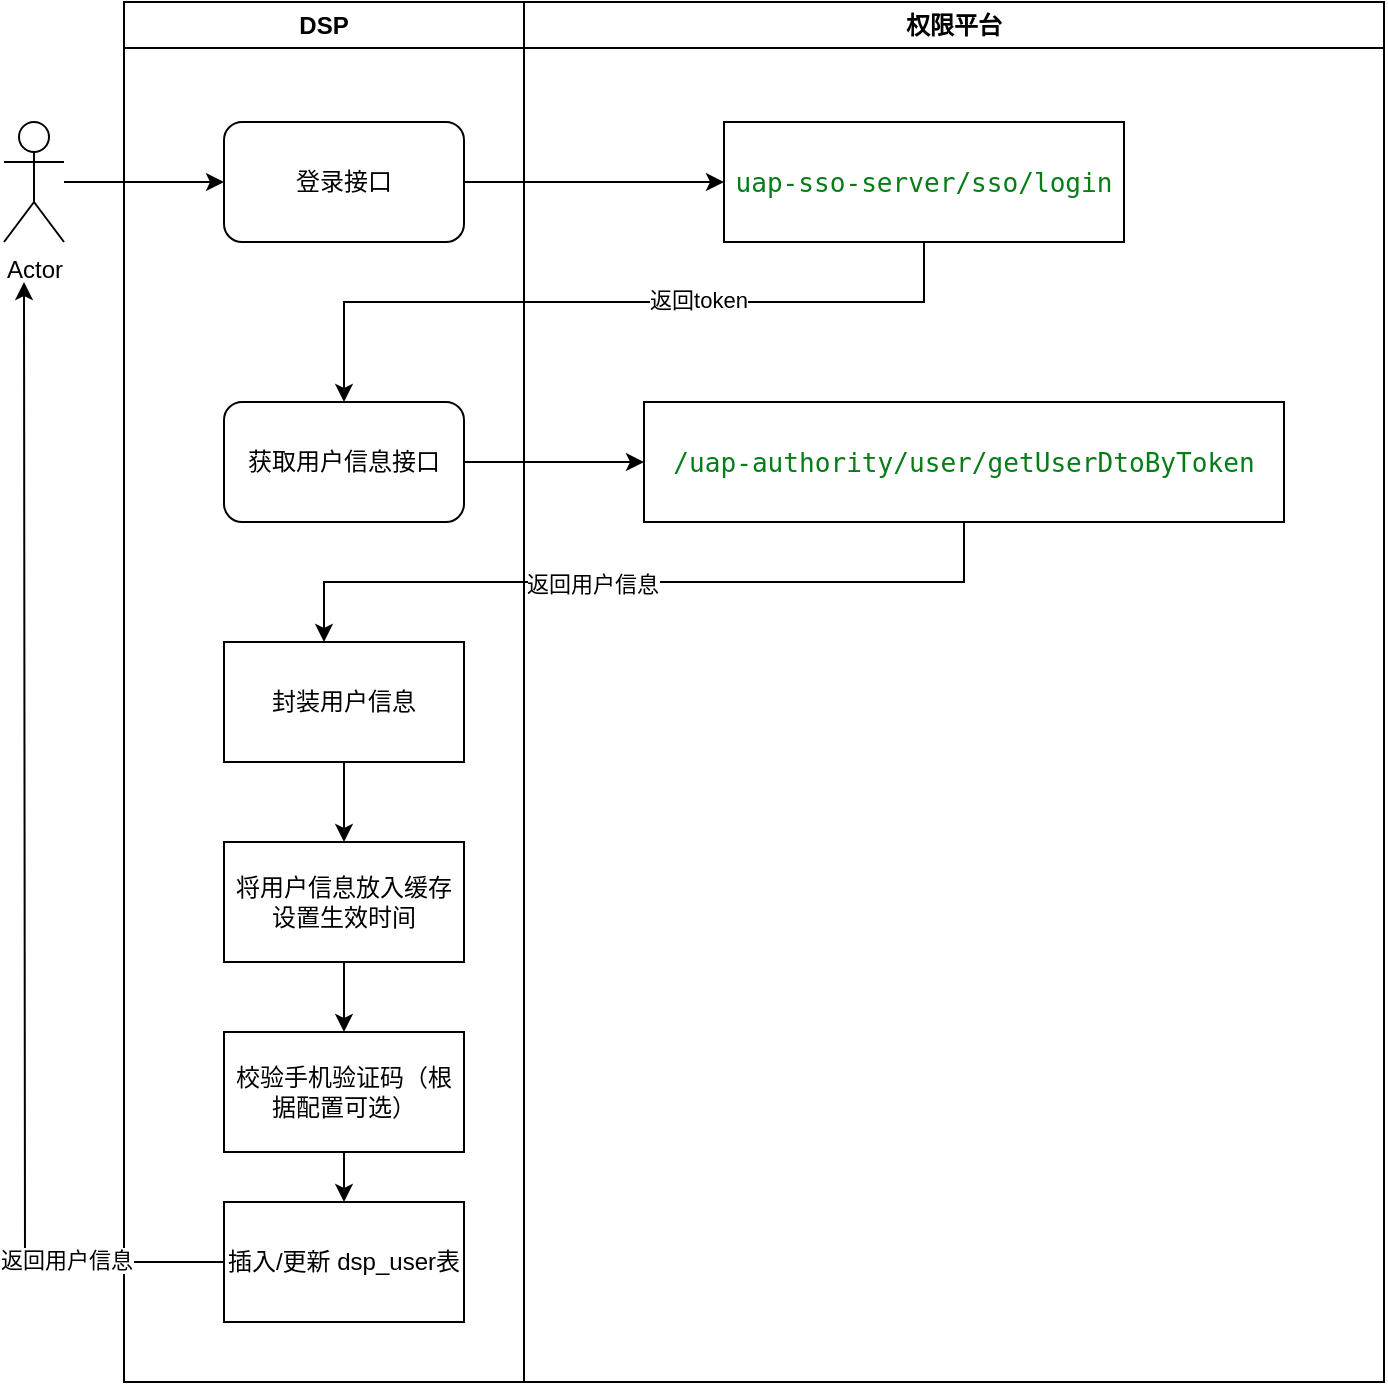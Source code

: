 <mxfile version="20.6.0" type="github">
  <diagram id="JfYCgoOGVKIxVz9SwOrB" name="第 1 页">
    <mxGraphModel dx="893" dy="532" grid="1" gridSize="10" guides="1" tooltips="1" connect="1" arrows="1" fold="1" page="1" pageScale="1" pageWidth="827" pageHeight="1169" math="0" shadow="0">
      <root>
        <mxCell id="0" />
        <mxCell id="1" parent="0" />
        <mxCell id="YLJKAPUCcBRLomqs5bSp-10" value="" style="edgeStyle=orthogonalEdgeStyle;rounded=0;orthogonalLoop=1;jettySize=auto;html=1;" edge="1" parent="1" source="YLJKAPUCcBRLomqs5bSp-2" target="YLJKAPUCcBRLomqs5bSp-8">
          <mxGeometry relative="1" as="geometry" />
        </mxCell>
        <mxCell id="YLJKAPUCcBRLomqs5bSp-2" value="Actor" style="shape=umlActor;verticalLabelPosition=bottom;verticalAlign=top;html=1;outlineConnect=0;" vertex="1" parent="1">
          <mxGeometry x="20" y="130" width="30" height="60" as="geometry" />
        </mxCell>
        <mxCell id="YLJKAPUCcBRLomqs5bSp-4" value="权限平台" style="swimlane;whiteSpace=wrap;html=1;" vertex="1" parent="1">
          <mxGeometry x="280" y="70" width="430" height="690" as="geometry" />
        </mxCell>
        <mxCell id="YLJKAPUCcBRLomqs5bSp-1" value="&lt;span style=&quot;color: rgb(6, 125, 23); background-color: rgb(255, 255, 255); font-family: &amp;quot;JetBrains Mono&amp;quot;, monospace; font-size: 9.8pt;&quot;&gt;uap-sso-server/sso/login&lt;/span&gt;" style="rounded=0;whiteSpace=wrap;html=1;" vertex="1" parent="YLJKAPUCcBRLomqs5bSp-4">
          <mxGeometry x="100" y="60" width="200" height="60" as="geometry" />
        </mxCell>
        <mxCell id="YLJKAPUCcBRLomqs5bSp-19" value="&lt;pre style=&quot;background-color:#ffffff;color:#080808;font-family:&#39;JetBrains Mono&#39;,monospace;font-size:9.8pt;&quot;&gt;&lt;span style=&quot;color:#067d17;&quot;&gt;/uap-authority/user/getUserDtoByToken&lt;/span&gt;&lt;/pre&gt;" style="rounded=0;whiteSpace=wrap;html=1;" vertex="1" parent="YLJKAPUCcBRLomqs5bSp-4">
          <mxGeometry x="60" y="200" width="320" height="60" as="geometry" />
        </mxCell>
        <mxCell id="YLJKAPUCcBRLomqs5bSp-5" value="DSP" style="swimlane;whiteSpace=wrap;html=1;" vertex="1" parent="1">
          <mxGeometry x="80" y="70" width="200" height="690" as="geometry" />
        </mxCell>
        <mxCell id="YLJKAPUCcBRLomqs5bSp-8" value="登录接口" style="rounded=1;whiteSpace=wrap;html=1;" vertex="1" parent="YLJKAPUCcBRLomqs5bSp-5">
          <mxGeometry x="50" y="60" width="120" height="60" as="geometry" />
        </mxCell>
        <mxCell id="YLJKAPUCcBRLomqs5bSp-15" value="获取用户信息接口" style="rounded=1;whiteSpace=wrap;html=1;" vertex="1" parent="YLJKAPUCcBRLomqs5bSp-5">
          <mxGeometry x="50" y="200" width="120" height="60" as="geometry" />
        </mxCell>
        <mxCell id="YLJKAPUCcBRLomqs5bSp-24" value="" style="edgeStyle=orthogonalEdgeStyle;rounded=0;orthogonalLoop=1;jettySize=auto;html=1;" edge="1" parent="YLJKAPUCcBRLomqs5bSp-5" source="YLJKAPUCcBRLomqs5bSp-20" target="YLJKAPUCcBRLomqs5bSp-23">
          <mxGeometry relative="1" as="geometry" />
        </mxCell>
        <mxCell id="YLJKAPUCcBRLomqs5bSp-20" value="封装用户信息" style="whiteSpace=wrap;html=1;rounded=0;" vertex="1" parent="YLJKAPUCcBRLomqs5bSp-5">
          <mxGeometry x="50" y="320" width="120" height="60" as="geometry" />
        </mxCell>
        <mxCell id="YLJKAPUCcBRLomqs5bSp-28" value="" style="edgeStyle=orthogonalEdgeStyle;rounded=0;orthogonalLoop=1;jettySize=auto;html=1;" edge="1" parent="YLJKAPUCcBRLomqs5bSp-5" source="YLJKAPUCcBRLomqs5bSp-23" target="YLJKAPUCcBRLomqs5bSp-27">
          <mxGeometry relative="1" as="geometry" />
        </mxCell>
        <mxCell id="YLJKAPUCcBRLomqs5bSp-23" value="将用户信息放入缓存设置生效时间" style="whiteSpace=wrap;html=1;rounded=0;" vertex="1" parent="YLJKAPUCcBRLomqs5bSp-5">
          <mxGeometry x="50" y="420" width="120" height="60" as="geometry" />
        </mxCell>
        <mxCell id="YLJKAPUCcBRLomqs5bSp-30" value="" style="edgeStyle=orthogonalEdgeStyle;rounded=0;orthogonalLoop=1;jettySize=auto;html=1;" edge="1" parent="YLJKAPUCcBRLomqs5bSp-5" source="YLJKAPUCcBRLomqs5bSp-27" target="YLJKAPUCcBRLomqs5bSp-29">
          <mxGeometry relative="1" as="geometry" />
        </mxCell>
        <mxCell id="YLJKAPUCcBRLomqs5bSp-27" value="校验手机验证码（根据配置可选）" style="whiteSpace=wrap;html=1;rounded=0;" vertex="1" parent="YLJKAPUCcBRLomqs5bSp-5">
          <mxGeometry x="50" y="515" width="120" height="60" as="geometry" />
        </mxCell>
        <mxCell id="YLJKAPUCcBRLomqs5bSp-29" value="插入/更新 dsp_user表" style="whiteSpace=wrap;html=1;rounded=0;" vertex="1" parent="YLJKAPUCcBRLomqs5bSp-5">
          <mxGeometry x="50" y="600" width="120" height="60" as="geometry" />
        </mxCell>
        <mxCell id="YLJKAPUCcBRLomqs5bSp-11" style="edgeStyle=orthogonalEdgeStyle;rounded=0;orthogonalLoop=1;jettySize=auto;html=1;entryX=0;entryY=0.5;entryDx=0;entryDy=0;" edge="1" parent="1" source="YLJKAPUCcBRLomqs5bSp-8" target="YLJKAPUCcBRLomqs5bSp-1">
          <mxGeometry relative="1" as="geometry" />
        </mxCell>
        <mxCell id="YLJKAPUCcBRLomqs5bSp-12" style="edgeStyle=orthogonalEdgeStyle;rounded=0;orthogonalLoop=1;jettySize=auto;html=1;" edge="1" parent="1" source="YLJKAPUCcBRLomqs5bSp-1">
          <mxGeometry relative="1" as="geometry">
            <mxPoint x="190" y="270" as="targetPoint" />
            <Array as="points">
              <mxPoint x="480" y="220" />
              <mxPoint x="190" y="220" />
              <mxPoint x="190" y="270" />
            </Array>
          </mxGeometry>
        </mxCell>
        <mxCell id="YLJKAPUCcBRLomqs5bSp-18" value="返回token" style="edgeLabel;html=1;align=center;verticalAlign=middle;resizable=0;points=[];" vertex="1" connectable="0" parent="YLJKAPUCcBRLomqs5bSp-12">
          <mxGeometry x="-0.228" y="-1" relative="1" as="geometry">
            <mxPoint as="offset" />
          </mxGeometry>
        </mxCell>
        <mxCell id="YLJKAPUCcBRLomqs5bSp-17" style="edgeStyle=orthogonalEdgeStyle;rounded=0;orthogonalLoop=1;jettySize=auto;html=1;exitX=1;exitY=0.5;exitDx=0;exitDy=0;" edge="1" parent="1" source="YLJKAPUCcBRLomqs5bSp-15">
          <mxGeometry relative="1" as="geometry">
            <mxPoint x="340" y="300" as="targetPoint" />
          </mxGeometry>
        </mxCell>
        <mxCell id="YLJKAPUCcBRLomqs5bSp-21" value="" style="edgeStyle=orthogonalEdgeStyle;rounded=0;orthogonalLoop=1;jettySize=auto;html=1;" edge="1" parent="1" source="YLJKAPUCcBRLomqs5bSp-19" target="YLJKAPUCcBRLomqs5bSp-20">
          <mxGeometry relative="1" as="geometry">
            <Array as="points">
              <mxPoint x="500" y="360" />
              <mxPoint x="180" y="360" />
            </Array>
          </mxGeometry>
        </mxCell>
        <mxCell id="YLJKAPUCcBRLomqs5bSp-22" value="返回用户信息" style="edgeLabel;html=1;align=center;verticalAlign=middle;resizable=0;points=[];" vertex="1" connectable="0" parent="YLJKAPUCcBRLomqs5bSp-21">
          <mxGeometry x="0.137" y="1" relative="1" as="geometry">
            <mxPoint as="offset" />
          </mxGeometry>
        </mxCell>
        <mxCell id="YLJKAPUCcBRLomqs5bSp-31" style="edgeStyle=orthogonalEdgeStyle;rounded=0;orthogonalLoop=1;jettySize=auto;html=1;" edge="1" parent="1" source="YLJKAPUCcBRLomqs5bSp-29">
          <mxGeometry relative="1" as="geometry">
            <mxPoint x="30" y="210" as="targetPoint" />
          </mxGeometry>
        </mxCell>
        <mxCell id="YLJKAPUCcBRLomqs5bSp-32" value="返回用户信息" style="edgeLabel;html=1;align=center;verticalAlign=middle;resizable=0;points=[];" vertex="1" connectable="0" parent="YLJKAPUCcBRLomqs5bSp-31">
          <mxGeometry x="-0.732" y="-1" relative="1" as="geometry">
            <mxPoint as="offset" />
          </mxGeometry>
        </mxCell>
      </root>
    </mxGraphModel>
  </diagram>
</mxfile>
